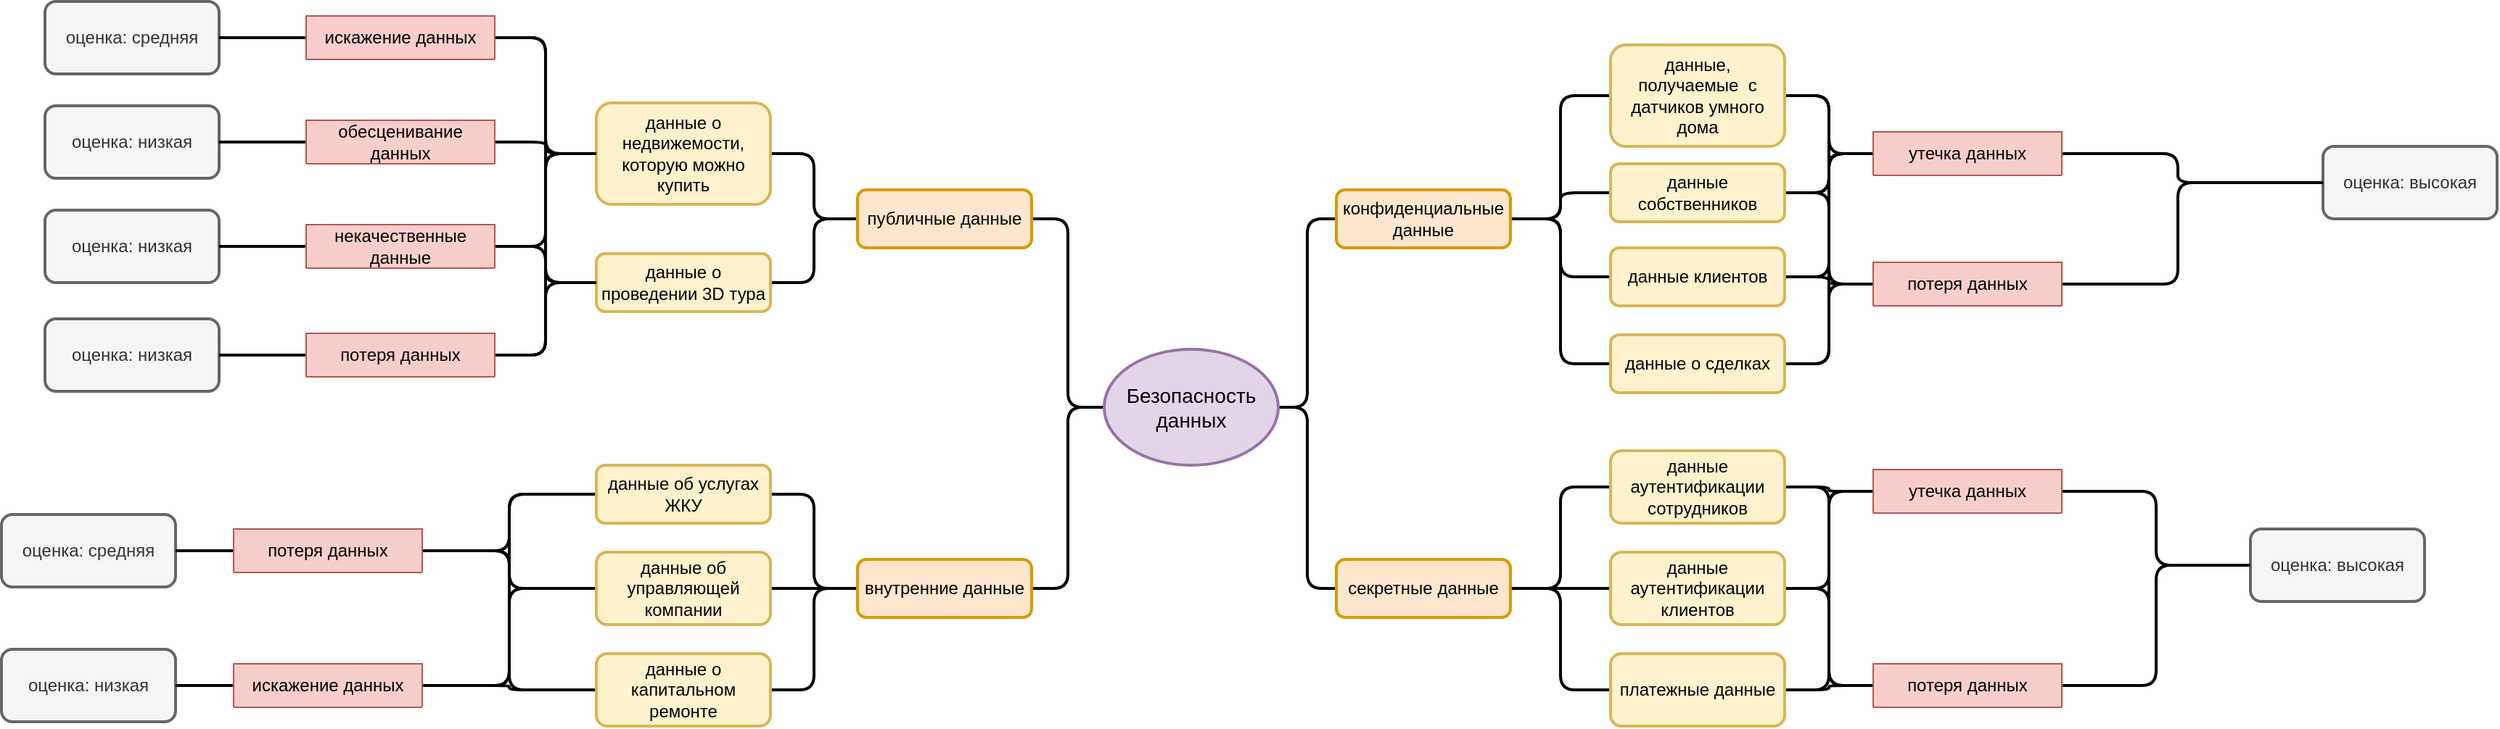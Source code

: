 <mxfile version="25.0.2">
  <diagram id="6a731a19-8d31-9384-78a2-239565b7b9f0" name="Page-1">
    <mxGraphModel dx="2535" dy="804" grid="1" gridSize="10" guides="1" tooltips="1" connect="1" arrows="1" fold="1" page="1" pageScale="1" pageWidth="1169" pageHeight="827" background="none" math="0" shadow="0">
      <root>
        <mxCell id="0" />
        <mxCell id="1" parent="0" />
        <mxCell id="7fs8dB9j7uyjOAiDUZ6a-1547" style="edgeStyle=orthogonalEdgeStyle;rounded=1;orthogonalLoop=1;jettySize=auto;html=1;exitX=0;exitY=0.5;exitDx=0;exitDy=0;entryX=1;entryY=0.5;entryDx=0;entryDy=0;strokeWidth=2;endArrow=none;endFill=0;curved=0;" parent="1" source="7fs8dB9j7uyjOAiDUZ6a-1542" target="7fs8dB9j7uyjOAiDUZ6a-1543" edge="1">
          <mxGeometry relative="1" as="geometry" />
        </mxCell>
        <mxCell id="7fs8dB9j7uyjOAiDUZ6a-1548" style="edgeStyle=orthogonalEdgeStyle;shape=connector;curved=0;rounded=1;orthogonalLoop=1;jettySize=auto;html=1;exitX=0;exitY=0.5;exitDx=0;exitDy=0;entryX=1;entryY=0.5;entryDx=0;entryDy=0;strokeColor=default;strokeWidth=2;align=center;verticalAlign=middle;fontFamily=Helvetica;fontSize=11;fontColor=default;labelBackgroundColor=default;endArrow=none;endFill=0;" parent="1" source="7fs8dB9j7uyjOAiDUZ6a-1542" target="7fs8dB9j7uyjOAiDUZ6a-1544" edge="1">
          <mxGeometry relative="1" as="geometry" />
        </mxCell>
        <mxCell id="7fs8dB9j7uyjOAiDUZ6a-1549" style="edgeStyle=orthogonalEdgeStyle;shape=connector;curved=0;rounded=1;orthogonalLoop=1;jettySize=auto;html=1;exitX=1;exitY=0.5;exitDx=0;exitDy=0;entryX=0;entryY=0.5;entryDx=0;entryDy=0;strokeColor=default;strokeWidth=2;align=center;verticalAlign=middle;fontFamily=Helvetica;fontSize=11;fontColor=default;labelBackgroundColor=default;endArrow=none;endFill=0;" parent="1" source="7fs8dB9j7uyjOAiDUZ6a-1542" target="7fs8dB9j7uyjOAiDUZ6a-1545" edge="1">
          <mxGeometry relative="1" as="geometry" />
        </mxCell>
        <mxCell id="7fs8dB9j7uyjOAiDUZ6a-1550" style="edgeStyle=orthogonalEdgeStyle;shape=connector;curved=0;rounded=1;orthogonalLoop=1;jettySize=auto;html=1;exitX=1;exitY=0.5;exitDx=0;exitDy=0;entryX=0;entryY=0.5;entryDx=0;entryDy=0;strokeColor=default;strokeWidth=2;align=center;verticalAlign=middle;fontFamily=Helvetica;fontSize=11;fontColor=default;labelBackgroundColor=default;endArrow=none;endFill=0;" parent="1" source="7fs8dB9j7uyjOAiDUZ6a-1542" target="7fs8dB9j7uyjOAiDUZ6a-1546" edge="1">
          <mxGeometry relative="1" as="geometry" />
        </mxCell>
        <mxCell id="7fs8dB9j7uyjOAiDUZ6a-1542" value="Безопасность данных" style="ellipse;whiteSpace=wrap;html=1;strokeWidth=2;fontSize=14;fillColor=#e1d5e7;strokeColor=#9673a6;" parent="1" vertex="1">
          <mxGeometry x="610" y="280" width="120" height="80" as="geometry" />
        </mxCell>
        <mxCell id="1I4-jZ9Rc2zgaWCWxDUf-3" style="edgeStyle=orthogonalEdgeStyle;shape=connector;curved=0;rounded=1;orthogonalLoop=1;jettySize=auto;html=1;exitX=0;exitY=0.5;exitDx=0;exitDy=0;entryX=1;entryY=0.5;entryDx=0;entryDy=0;strokeColor=default;strokeWidth=2;align=center;verticalAlign=middle;fontFamily=Helvetica;fontSize=11;fontColor=default;labelBackgroundColor=default;endArrow=none;endFill=0;" parent="1" source="7fs8dB9j7uyjOAiDUZ6a-1543" target="1I4-jZ9Rc2zgaWCWxDUf-1" edge="1">
          <mxGeometry relative="1" as="geometry" />
        </mxCell>
        <mxCell id="1I4-jZ9Rc2zgaWCWxDUf-30" style="edgeStyle=orthogonalEdgeStyle;shape=connector;curved=0;rounded=1;orthogonalLoop=1;jettySize=auto;html=1;exitX=0;exitY=0.5;exitDx=0;exitDy=0;entryX=1;entryY=0.5;entryDx=0;entryDy=0;strokeColor=default;strokeWidth=2;align=center;verticalAlign=middle;fontFamily=Helvetica;fontSize=11;fontColor=default;labelBackgroundColor=default;endArrow=none;endFill=0;" parent="1" source="7fs8dB9j7uyjOAiDUZ6a-1543" target="1I4-jZ9Rc2zgaWCWxDUf-29" edge="1">
          <mxGeometry relative="1" as="geometry" />
        </mxCell>
        <mxCell id="7fs8dB9j7uyjOAiDUZ6a-1543" value="публичные данные" style="rounded=1;whiteSpace=wrap;html=1;strokeWidth=2;fillColor=#ffe6cc;strokeColor=#d79b00;" parent="1" vertex="1">
          <mxGeometry x="440" y="170" width="120" height="40" as="geometry" />
        </mxCell>
        <mxCell id="1I4-jZ9Rc2zgaWCWxDUf-7" style="edgeStyle=orthogonalEdgeStyle;shape=connector;curved=0;rounded=1;orthogonalLoop=1;jettySize=auto;html=1;exitX=0;exitY=0.5;exitDx=0;exitDy=0;entryX=1;entryY=0.5;entryDx=0;entryDy=0;strokeColor=default;strokeWidth=2;align=center;verticalAlign=middle;fontFamily=Helvetica;fontSize=11;fontColor=default;labelBackgroundColor=default;endArrow=none;endFill=0;" parent="1" source="7fs8dB9j7uyjOAiDUZ6a-1544" target="1I4-jZ9Rc2zgaWCWxDUf-5" edge="1">
          <mxGeometry relative="1" as="geometry" />
        </mxCell>
        <mxCell id="1I4-jZ9Rc2zgaWCWxDUf-18" style="edgeStyle=orthogonalEdgeStyle;shape=connector;curved=0;rounded=1;orthogonalLoop=1;jettySize=auto;html=1;exitX=0;exitY=0.5;exitDx=0;exitDy=0;entryX=1;entryY=0.5;entryDx=0;entryDy=0;strokeColor=default;strokeWidth=2;align=center;verticalAlign=middle;fontFamily=Helvetica;fontSize=11;fontColor=default;labelBackgroundColor=default;endArrow=none;endFill=0;" parent="1" source="7fs8dB9j7uyjOAiDUZ6a-1544" target="1I4-jZ9Rc2zgaWCWxDUf-16" edge="1">
          <mxGeometry relative="1" as="geometry" />
        </mxCell>
        <mxCell id="1I4-jZ9Rc2zgaWCWxDUf-24" style="edgeStyle=orthogonalEdgeStyle;shape=connector;curved=0;rounded=1;orthogonalLoop=1;jettySize=auto;html=1;exitX=0;exitY=0.5;exitDx=0;exitDy=0;entryX=1;entryY=0.5;entryDx=0;entryDy=0;strokeColor=default;strokeWidth=2;align=center;verticalAlign=middle;fontFamily=Helvetica;fontSize=11;fontColor=default;labelBackgroundColor=default;endArrow=none;endFill=0;" parent="1" source="7fs8dB9j7uyjOAiDUZ6a-1544" target="1I4-jZ9Rc2zgaWCWxDUf-21" edge="1">
          <mxGeometry relative="1" as="geometry" />
        </mxCell>
        <mxCell id="7fs8dB9j7uyjOAiDUZ6a-1544" value="внутренние данные" style="rounded=1;whiteSpace=wrap;html=1;strokeWidth=2;fillColor=#ffe6cc;strokeColor=#d79b00;" parent="1" vertex="1">
          <mxGeometry x="440" y="425" width="120" height="40" as="geometry" />
        </mxCell>
        <mxCell id="1I4-jZ9Rc2zgaWCWxDUf-4" style="edgeStyle=orthogonalEdgeStyle;shape=connector;curved=0;rounded=1;orthogonalLoop=1;jettySize=auto;html=1;exitX=1;exitY=0.5;exitDx=0;exitDy=0;entryX=0;entryY=0.5;entryDx=0;entryDy=0;strokeColor=default;strokeWidth=2;align=center;verticalAlign=middle;fontFamily=Helvetica;fontSize=11;fontColor=default;labelBackgroundColor=default;endArrow=none;endFill=0;" parent="1" source="7fs8dB9j7uyjOAiDUZ6a-1545" target="7fs8dB9j7uyjOAiDUZ6a-1551" edge="1">
          <mxGeometry relative="1" as="geometry" />
        </mxCell>
        <mxCell id="1I4-jZ9Rc2zgaWCWxDUf-13" style="edgeStyle=orthogonalEdgeStyle;shape=connector;curved=0;rounded=1;orthogonalLoop=1;jettySize=auto;html=1;exitX=1;exitY=0.5;exitDx=0;exitDy=0;entryX=0;entryY=0.5;entryDx=0;entryDy=0;strokeColor=default;strokeWidth=2;align=center;verticalAlign=middle;fontFamily=Helvetica;fontSize=11;fontColor=default;labelBackgroundColor=default;endArrow=none;endFill=0;" parent="1" source="7fs8dB9j7uyjOAiDUZ6a-1545" target="1I4-jZ9Rc2zgaWCWxDUf-12" edge="1">
          <mxGeometry relative="1" as="geometry" />
        </mxCell>
        <mxCell id="1I4-jZ9Rc2zgaWCWxDUf-26" style="edgeStyle=orthogonalEdgeStyle;shape=connector;curved=0;rounded=1;orthogonalLoop=1;jettySize=auto;html=1;exitX=1;exitY=0.5;exitDx=0;exitDy=0;entryX=0;entryY=0.5;entryDx=0;entryDy=0;strokeColor=default;strokeWidth=2;align=center;verticalAlign=middle;fontFamily=Helvetica;fontSize=11;fontColor=default;labelBackgroundColor=default;endArrow=none;endFill=0;" parent="1" source="7fs8dB9j7uyjOAiDUZ6a-1545" target="1I4-jZ9Rc2zgaWCWxDUf-25" edge="1">
          <mxGeometry relative="1" as="geometry" />
        </mxCell>
        <mxCell id="1I4-jZ9Rc2zgaWCWxDUf-28" style="edgeStyle=orthogonalEdgeStyle;shape=connector;curved=0;rounded=1;orthogonalLoop=1;jettySize=auto;html=1;exitX=1;exitY=0.5;exitDx=0;exitDy=0;entryX=0;entryY=0.5;entryDx=0;entryDy=0;strokeColor=default;strokeWidth=2;align=center;verticalAlign=middle;fontFamily=Helvetica;fontSize=11;fontColor=default;labelBackgroundColor=default;endArrow=none;endFill=0;" parent="1" source="7fs8dB9j7uyjOAiDUZ6a-1545" target="1I4-jZ9Rc2zgaWCWxDUf-27" edge="1">
          <mxGeometry relative="1" as="geometry" />
        </mxCell>
        <mxCell id="7fs8dB9j7uyjOAiDUZ6a-1545" value="конфиденциальные данные" style="rounded=1;whiteSpace=wrap;html=1;strokeWidth=2;fillColor=#ffe6cc;strokeColor=#d79b00;" parent="1" vertex="1">
          <mxGeometry x="770" y="170" width="120" height="40" as="geometry" />
        </mxCell>
        <mxCell id="1I4-jZ9Rc2zgaWCWxDUf-10" style="edgeStyle=orthogonalEdgeStyle;shape=connector;curved=0;rounded=1;orthogonalLoop=1;jettySize=auto;html=1;exitX=1;exitY=0.5;exitDx=0;exitDy=0;entryX=0;entryY=0.5;entryDx=0;entryDy=0;strokeColor=default;strokeWidth=2;align=center;verticalAlign=middle;fontFamily=Helvetica;fontSize=11;fontColor=default;labelBackgroundColor=default;endArrow=none;endFill=0;" parent="1" source="7fs8dB9j7uyjOAiDUZ6a-1546" target="1I4-jZ9Rc2zgaWCWxDUf-8" edge="1">
          <mxGeometry relative="1" as="geometry" />
        </mxCell>
        <mxCell id="1I4-jZ9Rc2zgaWCWxDUf-11" style="edgeStyle=orthogonalEdgeStyle;shape=connector;curved=0;rounded=1;orthogonalLoop=1;jettySize=auto;html=1;exitX=1;exitY=0.5;exitDx=0;exitDy=0;entryX=0;entryY=0.5;entryDx=0;entryDy=0;strokeColor=default;strokeWidth=2;align=center;verticalAlign=middle;fontFamily=Helvetica;fontSize=11;fontColor=default;labelBackgroundColor=default;endArrow=none;endFill=0;" parent="1" source="7fs8dB9j7uyjOAiDUZ6a-1546" target="1I4-jZ9Rc2zgaWCWxDUf-9" edge="1">
          <mxGeometry relative="1" as="geometry" />
        </mxCell>
        <mxCell id="1I4-jZ9Rc2zgaWCWxDUf-15" style="edgeStyle=orthogonalEdgeStyle;shape=connector;curved=0;rounded=1;orthogonalLoop=1;jettySize=auto;html=1;exitX=1;exitY=0.5;exitDx=0;exitDy=0;entryX=0;entryY=0.5;entryDx=0;entryDy=0;strokeColor=default;strokeWidth=2;align=center;verticalAlign=middle;fontFamily=Helvetica;fontSize=11;fontColor=default;labelBackgroundColor=default;endArrow=none;endFill=0;" parent="1" source="7fs8dB9j7uyjOAiDUZ6a-1546" target="1I4-jZ9Rc2zgaWCWxDUf-14" edge="1">
          <mxGeometry relative="1" as="geometry" />
        </mxCell>
        <mxCell id="7fs8dB9j7uyjOAiDUZ6a-1546" value="секретные данные" style="rounded=1;whiteSpace=wrap;html=1;strokeWidth=2;fillColor=#ffe6cc;strokeColor=#d79b00;" parent="1" vertex="1">
          <mxGeometry x="770" y="425" width="120" height="40" as="geometry" />
        </mxCell>
        <mxCell id="x_6DV-u8LU6741YaV7bA-88" style="edgeStyle=orthogonalEdgeStyle;shape=connector;curved=0;rounded=1;orthogonalLoop=1;jettySize=auto;html=1;exitX=1;exitY=0.5;exitDx=0;exitDy=0;strokeColor=default;strokeWidth=2;align=center;verticalAlign=middle;fontFamily=Helvetica;fontSize=11;fontColor=default;labelBackgroundColor=none;endArrow=none;endFill=0;entryX=0;entryY=0.5;entryDx=0;entryDy=0;" edge="1" parent="1" source="7fs8dB9j7uyjOAiDUZ6a-1551" target="x_6DV-u8LU6741YaV7bA-81">
          <mxGeometry relative="1" as="geometry">
            <mxPoint x="1140" y="-10" as="targetPoint" />
          </mxGeometry>
        </mxCell>
        <mxCell id="x_6DV-u8LU6741YaV7bA-98" style="edgeStyle=orthogonalEdgeStyle;shape=connector;curved=0;rounded=1;orthogonalLoop=1;jettySize=auto;html=1;exitX=1;exitY=0.5;exitDx=0;exitDy=0;entryX=0;entryY=0.5;entryDx=0;entryDy=0;strokeColor=default;strokeWidth=2;align=center;verticalAlign=middle;fontFamily=Helvetica;fontSize=11;fontColor=default;labelBackgroundColor=none;endArrow=none;endFill=0;" edge="1" parent="1" source="7fs8dB9j7uyjOAiDUZ6a-1551" target="x_6DV-u8LU6741YaV7bA-91">
          <mxGeometry relative="1" as="geometry" />
        </mxCell>
        <mxCell id="7fs8dB9j7uyjOAiDUZ6a-1551" value="данные клиентов" style="rounded=1;whiteSpace=wrap;html=1;strokeWidth=2;fillColor=#fff2cc;strokeColor=#d6b656;" parent="1" vertex="1">
          <mxGeometry x="959" y="210" width="120" height="40" as="geometry" />
        </mxCell>
        <mxCell id="x_6DV-u8LU6741YaV7bA-139" style="edgeStyle=orthogonalEdgeStyle;shape=connector;curved=0;rounded=1;orthogonalLoop=1;jettySize=auto;html=1;exitX=0;exitY=0.5;exitDx=0;exitDy=0;entryX=1;entryY=0.5;entryDx=0;entryDy=0;strokeColor=default;strokeWidth=2;align=center;verticalAlign=middle;fontFamily=Helvetica;fontSize=11;fontColor=default;labelBackgroundColor=none;endArrow=none;endFill=0;" edge="1" parent="1" source="1I4-jZ9Rc2zgaWCWxDUf-1" target="x_6DV-u8LU6741YaV7bA-136">
          <mxGeometry relative="1" as="geometry" />
        </mxCell>
        <mxCell id="x_6DV-u8LU6741YaV7bA-145" style="edgeStyle=orthogonalEdgeStyle;shape=connector;curved=0;rounded=1;orthogonalLoop=1;jettySize=auto;html=1;exitX=0;exitY=0.5;exitDx=0;exitDy=0;entryX=1;entryY=0.5;entryDx=0;entryDy=0;strokeColor=default;strokeWidth=2;align=center;verticalAlign=middle;fontFamily=Helvetica;fontSize=11;fontColor=default;labelBackgroundColor=none;endArrow=none;endFill=0;" edge="1" parent="1" source="1I4-jZ9Rc2zgaWCWxDUf-1" target="x_6DV-u8LU6741YaV7bA-142">
          <mxGeometry relative="1" as="geometry" />
        </mxCell>
        <mxCell id="x_6DV-u8LU6741YaV7bA-158" style="edgeStyle=orthogonalEdgeStyle;shape=connector;curved=0;rounded=1;orthogonalLoop=1;jettySize=auto;html=1;exitX=0;exitY=0.5;exitDx=0;exitDy=0;entryX=1;entryY=0.5;entryDx=0;entryDy=0;strokeColor=default;strokeWidth=2;align=center;verticalAlign=middle;fontFamily=Helvetica;fontSize=11;fontColor=default;labelBackgroundColor=none;endArrow=none;endFill=0;" edge="1" parent="1" source="1I4-jZ9Rc2zgaWCWxDUf-1" target="x_6DV-u8LU6741YaV7bA-155">
          <mxGeometry relative="1" as="geometry" />
        </mxCell>
        <mxCell id="1I4-jZ9Rc2zgaWCWxDUf-1" value="данные о недвижемости, которую можно купить" style="rounded=1;whiteSpace=wrap;html=1;strokeWidth=2;fillColor=#fff2cc;strokeColor=#d6b656;" parent="1" vertex="1">
          <mxGeometry x="260" y="110" width="120" height="70" as="geometry" />
        </mxCell>
        <mxCell id="x_6DV-u8LU6741YaV7bA-126" style="edgeStyle=orthogonalEdgeStyle;shape=connector;curved=0;rounded=1;orthogonalLoop=1;jettySize=auto;html=1;exitX=0;exitY=0.5;exitDx=0;exitDy=0;entryX=1;entryY=0.5;entryDx=0;entryDy=0;strokeColor=default;strokeWidth=2;align=center;verticalAlign=middle;fontFamily=Helvetica;fontSize=11;fontColor=default;labelBackgroundColor=none;endArrow=none;endFill=0;" edge="1" parent="1" source="1I4-jZ9Rc2zgaWCWxDUf-5" target="x_6DV-u8LU6741YaV7bA-121">
          <mxGeometry relative="1" as="geometry" />
        </mxCell>
        <mxCell id="x_6DV-u8LU6741YaV7bA-131" style="edgeStyle=orthogonalEdgeStyle;shape=connector;curved=0;rounded=1;orthogonalLoop=1;jettySize=auto;html=1;exitX=0;exitY=0.5;exitDx=0;exitDy=0;entryX=1;entryY=0.5;entryDx=0;entryDy=0;strokeColor=default;strokeWidth=2;align=center;verticalAlign=middle;fontFamily=Helvetica;fontSize=11;fontColor=default;labelBackgroundColor=none;endArrow=none;endFill=0;" edge="1" parent="1" source="1I4-jZ9Rc2zgaWCWxDUf-5" target="x_6DV-u8LU6741YaV7bA-128">
          <mxGeometry relative="1" as="geometry" />
        </mxCell>
        <mxCell id="1I4-jZ9Rc2zgaWCWxDUf-5" value="данные об услугах ЖКУ" style="rounded=1;whiteSpace=wrap;html=1;strokeWidth=2;fillColor=#fff2cc;strokeColor=#d6b656;" parent="1" vertex="1">
          <mxGeometry x="260" y="360" width="120" height="40" as="geometry" />
        </mxCell>
        <mxCell id="x_6DV-u8LU6741YaV7bA-107" style="edgeStyle=orthogonalEdgeStyle;shape=connector;curved=0;rounded=1;orthogonalLoop=1;jettySize=auto;html=1;exitX=1;exitY=0.5;exitDx=0;exitDy=0;entryX=0;entryY=0.5;entryDx=0;entryDy=0;strokeColor=default;strokeWidth=2;align=center;verticalAlign=middle;fontFamily=Helvetica;fontSize=11;fontColor=default;labelBackgroundColor=none;endArrow=none;endFill=0;" edge="1" parent="1" source="1I4-jZ9Rc2zgaWCWxDUf-8" target="x_6DV-u8LU6741YaV7bA-101">
          <mxGeometry relative="1" as="geometry" />
        </mxCell>
        <mxCell id="x_6DV-u8LU6741YaV7bA-112" style="edgeStyle=orthogonalEdgeStyle;shape=connector;curved=0;rounded=1;orthogonalLoop=1;jettySize=auto;html=1;exitX=1;exitY=0.5;exitDx=0;exitDy=0;entryX=0;entryY=0.5;entryDx=0;entryDy=0;strokeColor=default;strokeWidth=2;align=center;verticalAlign=middle;fontFamily=Helvetica;fontSize=11;fontColor=default;labelBackgroundColor=none;endArrow=none;endFill=0;" edge="1" parent="1" source="1I4-jZ9Rc2zgaWCWxDUf-8" target="x_6DV-u8LU6741YaV7bA-105">
          <mxGeometry relative="1" as="geometry" />
        </mxCell>
        <mxCell id="1I4-jZ9Rc2zgaWCWxDUf-8" value="данные аутентификации&lt;div&gt;сотрудников&lt;/div&gt;" style="rounded=1;whiteSpace=wrap;html=1;strokeWidth=2;fillColor=#fff2cc;strokeColor=#d6b656;" parent="1" vertex="1">
          <mxGeometry x="959" y="350" width="120" height="50" as="geometry" />
        </mxCell>
        <mxCell id="x_6DV-u8LU6741YaV7bA-109" style="edgeStyle=orthogonalEdgeStyle;shape=connector;curved=0;rounded=1;orthogonalLoop=1;jettySize=auto;html=1;exitX=1;exitY=0.5;exitDx=0;exitDy=0;entryX=0;entryY=0.5;entryDx=0;entryDy=0;strokeColor=default;strokeWidth=2;align=center;verticalAlign=middle;fontFamily=Helvetica;fontSize=11;fontColor=default;labelBackgroundColor=none;endArrow=none;endFill=0;" edge="1" parent="1" source="1I4-jZ9Rc2zgaWCWxDUf-9" target="x_6DV-u8LU6741YaV7bA-101">
          <mxGeometry relative="1" as="geometry" />
        </mxCell>
        <mxCell id="x_6DV-u8LU6741YaV7bA-113" style="edgeStyle=orthogonalEdgeStyle;shape=connector;curved=0;rounded=1;orthogonalLoop=1;jettySize=auto;html=1;exitX=1;exitY=0.5;exitDx=0;exitDy=0;entryX=0;entryY=0.5;entryDx=0;entryDy=0;strokeColor=default;strokeWidth=2;align=center;verticalAlign=middle;fontFamily=Helvetica;fontSize=11;fontColor=default;labelBackgroundColor=none;endArrow=none;endFill=0;" edge="1" parent="1" source="1I4-jZ9Rc2zgaWCWxDUf-9" target="x_6DV-u8LU6741YaV7bA-105">
          <mxGeometry relative="1" as="geometry" />
        </mxCell>
        <mxCell id="1I4-jZ9Rc2zgaWCWxDUf-9" value="данные аутентификации&lt;div&gt;клиентов&lt;/div&gt;" style="rounded=1;whiteSpace=wrap;html=1;strokeWidth=2;fillColor=#fff2cc;strokeColor=#d6b656;" parent="1" vertex="1">
          <mxGeometry x="959" y="420" width="120" height="50" as="geometry" />
        </mxCell>
        <mxCell id="x_6DV-u8LU6741YaV7bA-89" style="edgeStyle=orthogonalEdgeStyle;shape=connector;curved=0;rounded=1;orthogonalLoop=1;jettySize=auto;html=1;exitX=1;exitY=0.5;exitDx=0;exitDy=0;entryX=0;entryY=0.5;entryDx=0;entryDy=0;strokeColor=default;strokeWidth=2;align=center;verticalAlign=middle;fontFamily=Helvetica;fontSize=11;fontColor=default;labelBackgroundColor=none;endArrow=none;endFill=0;" edge="1" parent="1" source="1I4-jZ9Rc2zgaWCWxDUf-12" target="x_6DV-u8LU6741YaV7bA-81">
          <mxGeometry relative="1" as="geometry" />
        </mxCell>
        <mxCell id="x_6DV-u8LU6741YaV7bA-99" style="edgeStyle=orthogonalEdgeStyle;shape=connector;curved=0;rounded=1;orthogonalLoop=1;jettySize=auto;html=1;exitX=1;exitY=0.5;exitDx=0;exitDy=0;entryX=0;entryY=0.5;entryDx=0;entryDy=0;strokeColor=default;strokeWidth=2;align=center;verticalAlign=middle;fontFamily=Helvetica;fontSize=11;fontColor=default;labelBackgroundColor=none;endArrow=none;endFill=0;" edge="1" parent="1" source="1I4-jZ9Rc2zgaWCWxDUf-12" target="x_6DV-u8LU6741YaV7bA-91">
          <mxGeometry relative="1" as="geometry" />
        </mxCell>
        <mxCell id="1I4-jZ9Rc2zgaWCWxDUf-12" value="данные о сделках" style="rounded=1;whiteSpace=wrap;html=1;strokeWidth=2;fillColor=#fff2cc;strokeColor=#d6b656;" parent="1" vertex="1">
          <mxGeometry x="959" y="270" width="120" height="40" as="geometry" />
        </mxCell>
        <mxCell id="x_6DV-u8LU6741YaV7bA-111" style="edgeStyle=orthogonalEdgeStyle;shape=connector;curved=0;rounded=1;orthogonalLoop=1;jettySize=auto;html=1;exitX=1;exitY=0.5;exitDx=0;exitDy=0;entryX=0;entryY=0.5;entryDx=0;entryDy=0;strokeColor=default;strokeWidth=2;align=center;verticalAlign=middle;fontFamily=Helvetica;fontSize=11;fontColor=default;labelBackgroundColor=none;endArrow=none;endFill=0;" edge="1" parent="1" source="1I4-jZ9Rc2zgaWCWxDUf-14" target="x_6DV-u8LU6741YaV7bA-101">
          <mxGeometry relative="1" as="geometry" />
        </mxCell>
        <mxCell id="x_6DV-u8LU6741YaV7bA-114" style="edgeStyle=orthogonalEdgeStyle;shape=connector;curved=0;rounded=1;orthogonalLoop=1;jettySize=auto;html=1;exitX=1;exitY=0.5;exitDx=0;exitDy=0;entryX=0;entryY=0.5;entryDx=0;entryDy=0;strokeColor=default;strokeWidth=2;align=center;verticalAlign=middle;fontFamily=Helvetica;fontSize=11;fontColor=default;labelBackgroundColor=none;endArrow=none;endFill=0;" edge="1" parent="1" source="1I4-jZ9Rc2zgaWCWxDUf-14" target="x_6DV-u8LU6741YaV7bA-105">
          <mxGeometry relative="1" as="geometry" />
        </mxCell>
        <mxCell id="1I4-jZ9Rc2zgaWCWxDUf-14" value="платежные данные" style="rounded=1;whiteSpace=wrap;html=1;strokeWidth=2;fillColor=#fff2cc;strokeColor=#d6b656;" parent="1" vertex="1">
          <mxGeometry x="959" y="490" width="120" height="50" as="geometry" />
        </mxCell>
        <mxCell id="x_6DV-u8LU6741YaV7bA-125" style="edgeStyle=orthogonalEdgeStyle;shape=connector;curved=0;rounded=1;orthogonalLoop=1;jettySize=auto;html=1;exitX=0;exitY=0.5;exitDx=0;exitDy=0;entryX=1;entryY=0.5;entryDx=0;entryDy=0;strokeColor=default;strokeWidth=2;align=center;verticalAlign=middle;fontFamily=Helvetica;fontSize=11;fontColor=default;labelBackgroundColor=none;endArrow=none;endFill=0;" edge="1" parent="1" source="1I4-jZ9Rc2zgaWCWxDUf-16" target="x_6DV-u8LU6741YaV7bA-121">
          <mxGeometry relative="1" as="geometry" />
        </mxCell>
        <mxCell id="x_6DV-u8LU6741YaV7bA-133" style="edgeStyle=orthogonalEdgeStyle;shape=connector;curved=0;rounded=1;orthogonalLoop=1;jettySize=auto;html=1;exitX=0;exitY=0.5;exitDx=0;exitDy=0;entryX=1;entryY=0.5;entryDx=0;entryDy=0;strokeColor=default;strokeWidth=2;align=center;verticalAlign=middle;fontFamily=Helvetica;fontSize=11;fontColor=default;labelBackgroundColor=none;endArrow=none;endFill=0;" edge="1" parent="1" source="1I4-jZ9Rc2zgaWCWxDUf-16" target="x_6DV-u8LU6741YaV7bA-128">
          <mxGeometry relative="1" as="geometry" />
        </mxCell>
        <mxCell id="1I4-jZ9Rc2zgaWCWxDUf-16" value="данные об управляющей компании" style="rounded=1;whiteSpace=wrap;html=1;strokeWidth=2;fillColor=#fff2cc;strokeColor=#d6b656;" parent="1" vertex="1">
          <mxGeometry x="260" y="420" width="120" height="50" as="geometry" />
        </mxCell>
        <mxCell id="x_6DV-u8LU6741YaV7bA-124" style="edgeStyle=orthogonalEdgeStyle;shape=connector;curved=0;rounded=1;orthogonalLoop=1;jettySize=auto;html=1;exitX=0;exitY=0.5;exitDx=0;exitDy=0;entryX=1;entryY=0.5;entryDx=0;entryDy=0;strokeColor=default;strokeWidth=2;align=center;verticalAlign=middle;fontFamily=Helvetica;fontSize=11;fontColor=default;labelBackgroundColor=none;endArrow=none;endFill=0;" edge="1" parent="1" source="1I4-jZ9Rc2zgaWCWxDUf-21" target="x_6DV-u8LU6741YaV7bA-121">
          <mxGeometry relative="1" as="geometry" />
        </mxCell>
        <mxCell id="x_6DV-u8LU6741YaV7bA-134" style="edgeStyle=orthogonalEdgeStyle;shape=connector;curved=0;rounded=1;orthogonalLoop=1;jettySize=auto;html=1;exitX=0;exitY=0.5;exitDx=0;exitDy=0;entryX=1;entryY=0.5;entryDx=0;entryDy=0;strokeColor=default;strokeWidth=2;align=center;verticalAlign=middle;fontFamily=Helvetica;fontSize=11;fontColor=default;labelBackgroundColor=none;endArrow=none;endFill=0;" edge="1" parent="1" source="1I4-jZ9Rc2zgaWCWxDUf-21" target="x_6DV-u8LU6741YaV7bA-128">
          <mxGeometry relative="1" as="geometry" />
        </mxCell>
        <mxCell id="1I4-jZ9Rc2zgaWCWxDUf-21" value="данные о капитальном ремонте" style="rounded=1;whiteSpace=wrap;html=1;strokeWidth=2;fillColor=#fff2cc;strokeColor=#d6b656;" parent="1" vertex="1">
          <mxGeometry x="260" y="490" width="120" height="50" as="geometry" />
        </mxCell>
        <mxCell id="x_6DV-u8LU6741YaV7bA-86" style="edgeStyle=orthogonalEdgeStyle;shape=connector;curved=0;rounded=1;orthogonalLoop=1;jettySize=auto;html=1;exitX=1;exitY=0.5;exitDx=0;exitDy=0;entryX=0;entryY=0.5;entryDx=0;entryDy=0;strokeColor=default;strokeWidth=2;align=center;verticalAlign=middle;fontFamily=Helvetica;fontSize=11;fontColor=default;labelBackgroundColor=none;endArrow=none;endFill=0;" edge="1" parent="1" source="1I4-jZ9Rc2zgaWCWxDUf-25" target="x_6DV-u8LU6741YaV7bA-81">
          <mxGeometry relative="1" as="geometry" />
        </mxCell>
        <mxCell id="x_6DV-u8LU6741YaV7bA-87" style="edgeStyle=orthogonalEdgeStyle;shape=connector;curved=0;rounded=1;orthogonalLoop=1;jettySize=auto;html=1;exitX=1;exitY=0.5;exitDx=0;exitDy=0;entryX=0;entryY=0.5;entryDx=0;entryDy=0;strokeColor=default;strokeWidth=2;align=center;verticalAlign=middle;fontFamily=Helvetica;fontSize=11;fontColor=default;labelBackgroundColor=none;endArrow=none;endFill=0;" edge="1" parent="1" source="1I4-jZ9Rc2zgaWCWxDUf-25" target="x_6DV-u8LU6741YaV7bA-81">
          <mxGeometry relative="1" as="geometry" />
        </mxCell>
        <mxCell id="x_6DV-u8LU6741YaV7bA-97" style="edgeStyle=orthogonalEdgeStyle;shape=connector;curved=0;rounded=1;orthogonalLoop=1;jettySize=auto;html=1;exitX=1;exitY=0.5;exitDx=0;exitDy=0;entryX=0;entryY=0.5;entryDx=0;entryDy=0;strokeColor=default;strokeWidth=2;align=center;verticalAlign=middle;fontFamily=Helvetica;fontSize=11;fontColor=default;labelBackgroundColor=none;endArrow=none;endFill=0;" edge="1" parent="1" source="1I4-jZ9Rc2zgaWCWxDUf-25" target="x_6DV-u8LU6741YaV7bA-91">
          <mxGeometry relative="1" as="geometry" />
        </mxCell>
        <mxCell id="1I4-jZ9Rc2zgaWCWxDUf-25" value="данные собственников" style="rounded=1;whiteSpace=wrap;html=1;strokeWidth=2;fillColor=#fff2cc;strokeColor=#d6b656;" parent="1" vertex="1">
          <mxGeometry x="959" y="152" width="120" height="40" as="geometry" />
        </mxCell>
        <mxCell id="x_6DV-u8LU6741YaV7bA-70" style="edgeStyle=orthogonalEdgeStyle;shape=connector;curved=0;rounded=1;orthogonalLoop=1;jettySize=auto;html=1;exitX=1;exitY=0.5;exitDx=0;exitDy=0;entryX=0;entryY=0.5;entryDx=0;entryDy=0;strokeColor=default;strokeWidth=2;align=center;verticalAlign=middle;fontFamily=Helvetica;fontSize=11;fontColor=default;labelBackgroundColor=default;endArrow=none;endFill=0;" edge="1" parent="1" source="1I4-jZ9Rc2zgaWCWxDUf-27" target="x_6DV-u8LU6741YaV7bA-81">
          <mxGeometry relative="1" as="geometry">
            <mxPoint x="1140" y="35" as="targetPoint" />
          </mxGeometry>
        </mxCell>
        <mxCell id="x_6DV-u8LU6741YaV7bA-95" style="edgeStyle=orthogonalEdgeStyle;shape=connector;curved=0;rounded=1;orthogonalLoop=1;jettySize=auto;html=1;exitX=1;exitY=0.5;exitDx=0;exitDy=0;entryX=0;entryY=0.5;entryDx=0;entryDy=0;strokeColor=default;strokeWidth=2;align=center;verticalAlign=middle;fontFamily=Helvetica;fontSize=11;fontColor=default;labelBackgroundColor=none;endArrow=none;endFill=0;" edge="1" parent="1" source="1I4-jZ9Rc2zgaWCWxDUf-27" target="x_6DV-u8LU6741YaV7bA-91">
          <mxGeometry relative="1" as="geometry" />
        </mxCell>
        <mxCell id="1I4-jZ9Rc2zgaWCWxDUf-27" value="данные, получаемые&amp;nbsp; с датчиков умного дома" style="rounded=1;whiteSpace=wrap;html=1;strokeWidth=2;fillColor=#fff2cc;strokeColor=#d6b656;" parent="1" vertex="1">
          <mxGeometry x="959" y="70" width="120" height="70" as="geometry" />
        </mxCell>
        <mxCell id="x_6DV-u8LU6741YaV7bA-140" style="edgeStyle=orthogonalEdgeStyle;shape=connector;curved=0;rounded=1;orthogonalLoop=1;jettySize=auto;html=1;exitX=0;exitY=0.5;exitDx=0;exitDy=0;entryX=1;entryY=0.5;entryDx=0;entryDy=0;strokeColor=default;strokeWidth=2;align=center;verticalAlign=middle;fontFamily=Helvetica;fontSize=11;fontColor=default;labelBackgroundColor=none;endArrow=none;endFill=0;" edge="1" parent="1" source="1I4-jZ9Rc2zgaWCWxDUf-29" target="x_6DV-u8LU6741YaV7bA-136">
          <mxGeometry relative="1" as="geometry" />
        </mxCell>
        <mxCell id="x_6DV-u8LU6741YaV7bA-146" style="edgeStyle=orthogonalEdgeStyle;shape=connector;curved=0;rounded=1;orthogonalLoop=1;jettySize=auto;html=1;exitX=0;exitY=0.5;exitDx=0;exitDy=0;entryX=1;entryY=0.5;entryDx=0;entryDy=0;strokeColor=default;strokeWidth=2;align=center;verticalAlign=middle;fontFamily=Helvetica;fontSize=11;fontColor=default;labelBackgroundColor=none;endArrow=none;endFill=0;" edge="1" parent="1" source="1I4-jZ9Rc2zgaWCWxDUf-29" target="x_6DV-u8LU6741YaV7bA-142">
          <mxGeometry relative="1" as="geometry" />
        </mxCell>
        <mxCell id="1I4-jZ9Rc2zgaWCWxDUf-29" value="данные о проведении 3D тура" style="rounded=1;whiteSpace=wrap;html=1;strokeWidth=2;fillColor=#fff2cc;strokeColor=#d6b656;" parent="1" vertex="1">
          <mxGeometry x="260" y="214" width="120" height="40" as="geometry" />
        </mxCell>
        <mxCell id="x_6DV-u8LU6741YaV7bA-50" value="оценка: высокая" style="rounded=1;whiteSpace=wrap;html=1;strokeWidth=2;fillColor=#f5f5f5;strokeColor=#666666;fontColor=#333333;" vertex="1" parent="1">
          <mxGeometry x="1400" y="404" width="120" height="50" as="geometry" />
        </mxCell>
        <mxCell id="x_6DV-u8LU6741YaV7bA-54" value="оценка: высокая" style="rounded=1;whiteSpace=wrap;html=1;strokeWidth=2;fillColor=#f5f5f5;strokeColor=#666666;fontColor=#333333;" vertex="1" parent="1">
          <mxGeometry x="1450" y="140" width="120" height="50" as="geometry" />
        </mxCell>
        <mxCell id="x_6DV-u8LU6741YaV7bA-57" value="оценка: средняя" style="rounded=1;whiteSpace=wrap;html=1;strokeWidth=2;fillColor=#f5f5f5;strokeColor=#666666;fontColor=#333333;" vertex="1" parent="1">
          <mxGeometry x="-150" y="394" width="120" height="50" as="geometry" />
        </mxCell>
        <mxCell id="x_6DV-u8LU6741YaV7bA-58" value="оценка: низкая" style="rounded=1;whiteSpace=wrap;html=1;strokeWidth=2;fillColor=#f5f5f5;strokeColor=#666666;fontColor=#333333;" vertex="1" parent="1">
          <mxGeometry x="-150" y="487" width="120" height="50" as="geometry" />
        </mxCell>
        <mxCell id="x_6DV-u8LU6741YaV7bA-61" value="оценка: низкая" style="rounded=1;whiteSpace=wrap;html=1;strokeWidth=2;fillColor=#f5f5f5;strokeColor=#666666;fontColor=#333333;" vertex="1" parent="1">
          <mxGeometry x="-120" y="259" width="120" height="50" as="geometry" />
        </mxCell>
        <mxCell id="x_6DV-u8LU6741YaV7bA-63" value="оценка: низкая" style="rounded=1;whiteSpace=wrap;html=1;strokeWidth=2;fillColor=#f5f5f5;strokeColor=#666666;fontColor=#333333;" vertex="1" parent="1">
          <mxGeometry x="-120" y="112" width="120" height="50" as="geometry" />
        </mxCell>
        <mxCell id="x_6DV-u8LU6741YaV7bA-64" value="оценка: средняя" style="rounded=1;whiteSpace=wrap;html=1;strokeWidth=2;fillColor=#f5f5f5;strokeColor=#666666;fontColor=#333333;" vertex="1" parent="1">
          <mxGeometry x="-120" y="40" width="120" height="50" as="geometry" />
        </mxCell>
        <mxCell id="x_6DV-u8LU6741YaV7bA-66" value="оценка: низкая" style="rounded=1;whiteSpace=wrap;html=1;strokeWidth=2;fillColor=#f5f5f5;strokeColor=#666666;fontColor=#333333;" vertex="1" parent="1">
          <mxGeometry x="-120" y="184" width="120" height="50" as="geometry" />
        </mxCell>
        <mxCell id="x_6DV-u8LU6741YaV7bA-90" style="edgeStyle=orthogonalEdgeStyle;shape=connector;curved=0;rounded=1;orthogonalLoop=1;jettySize=auto;html=1;exitX=1;exitY=0.5;exitDx=0;exitDy=0;entryX=0;entryY=0.5;entryDx=0;entryDy=0;strokeColor=default;strokeWidth=2;align=center;verticalAlign=middle;fontFamily=Helvetica;fontSize=11;fontColor=default;labelBackgroundColor=none;endArrow=none;endFill=0;" edge="1" parent="1" source="x_6DV-u8LU6741YaV7bA-81" target="x_6DV-u8LU6741YaV7bA-54">
          <mxGeometry relative="1" as="geometry">
            <Array as="points">
              <mxPoint x="1350" y="145" />
              <mxPoint x="1350" y="165" />
            </Array>
          </mxGeometry>
        </mxCell>
        <mxCell id="x_6DV-u8LU6741YaV7bA-81" value="&lt;span style=&quot;font-size: 12px;&quot;&gt;утечка данных&lt;/span&gt;" style="swimlane;fontStyle=0;childLayout=stackLayout;horizontal=1;startSize=30;horizontalStack=0;resizeParent=1;resizeParentMax=0;resizeLast=0;collapsible=1;marginBottom=0;whiteSpace=wrap;html=1;fontFamily=Helvetica;fontSize=11;labelBackgroundColor=none;fillColor=#f8cecc;strokeColor=#b85450;" vertex="1" collapsed="1" parent="1">
          <mxGeometry x="1140" y="130" width="130" height="30" as="geometry">
            <mxRectangle x="1140" y="60" width="180" height="120" as="alternateBounds" />
          </mxGeometry>
        </mxCell>
        <mxCell id="x_6DV-u8LU6741YaV7bA-82" value="&lt;h1 style=&quot;margin-top: 0px;&quot;&gt;&lt;font style=&quot;font-size: 11px; font-weight: normal;&quot;&gt;Удар по репутации компании;&lt;/font&gt;&lt;/h1&gt;" style="text;strokeColor=none;fillColor=#f8cecc;align=left;verticalAlign=middle;spacingLeft=4;spacingRight=4;overflow=hidden;points=[[0,0.5],[1,0.5]];portConstraint=eastwest;rotatable=0;whiteSpace=wrap;html=1;fontFamily=Helvetica;fontSize=11;labelBackgroundColor=none;" vertex="1" parent="x_6DV-u8LU6741YaV7bA-81">
          <mxGeometry y="30" width="180" height="30" as="geometry" />
        </mxCell>
        <mxCell id="x_6DV-u8LU6741YaV7bA-83" value="Снижение лояльности пользователей;" style="text;strokeColor=none;fillColor=#f8cecc;align=left;verticalAlign=middle;spacingLeft=4;spacingRight=4;overflow=hidden;points=[[0,0.5],[1,0.5]];portConstraint=eastwest;rotatable=0;whiteSpace=wrap;html=1;fontFamily=Helvetica;fontSize=11;labelBackgroundColor=none;" vertex="1" parent="x_6DV-u8LU6741YaV7bA-81">
          <mxGeometry y="60" width="180" height="30" as="geometry" />
        </mxCell>
        <mxCell id="x_6DV-u8LU6741YaV7bA-84" value="Информация может быть важна для преступного мира." style="text;strokeColor=none;fillColor=#f8cecc;align=left;verticalAlign=middle;spacingLeft=4;spacingRight=4;overflow=hidden;points=[[0,0.5],[1,0.5]];portConstraint=eastwest;rotatable=0;whiteSpace=wrap;html=1;fontFamily=Helvetica;fontSize=11;labelBackgroundColor=none;" vertex="1" parent="x_6DV-u8LU6741YaV7bA-81">
          <mxGeometry y="90" width="180" height="30" as="geometry" />
        </mxCell>
        <mxCell id="x_6DV-u8LU6741YaV7bA-100" style="edgeStyle=orthogonalEdgeStyle;shape=connector;curved=0;rounded=1;orthogonalLoop=1;jettySize=auto;html=1;exitX=1;exitY=0.5;exitDx=0;exitDy=0;entryX=0;entryY=0.5;entryDx=0;entryDy=0;strokeColor=default;strokeWidth=2;align=center;verticalAlign=middle;fontFamily=Helvetica;fontSize=11;fontColor=default;labelBackgroundColor=none;endArrow=none;endFill=0;" edge="1" parent="1" source="x_6DV-u8LU6741YaV7bA-91" target="x_6DV-u8LU6741YaV7bA-54">
          <mxGeometry relative="1" as="geometry">
            <Array as="points">
              <mxPoint x="1350" y="235" />
              <mxPoint x="1350" y="165" />
            </Array>
          </mxGeometry>
        </mxCell>
        <mxCell id="x_6DV-u8LU6741YaV7bA-91" value="&lt;span style=&quot;font-size: 12px;&quot;&gt;потеря данных&lt;/span&gt;" style="swimlane;fontStyle=0;childLayout=stackLayout;horizontal=1;startSize=30;horizontalStack=0;resizeParent=1;resizeParentMax=0;resizeLast=0;collapsible=1;marginBottom=0;whiteSpace=wrap;html=1;fontFamily=Helvetica;fontSize=11;labelBackgroundColor=none;fillColor=#f8cecc;strokeColor=#b85450;" vertex="1" collapsed="1" parent="1">
          <mxGeometry x="1140" y="220" width="130" height="30" as="geometry">
            <mxRectangle x="1140" y="194" width="180" height="90" as="alternateBounds" />
          </mxGeometry>
        </mxCell>
        <mxCell id="x_6DV-u8LU6741YaV7bA-94" value="Нарушение работоспособности системы" style="text;strokeColor=none;fillColor=#f8cecc;align=left;verticalAlign=middle;spacingLeft=4;spacingRight=4;overflow=hidden;points=[[0,0.5],[1,0.5]];portConstraint=eastwest;rotatable=0;whiteSpace=wrap;html=1;fontFamily=Helvetica;fontSize=11;labelBackgroundColor=none;" vertex="1" parent="x_6DV-u8LU6741YaV7bA-91">
          <mxGeometry y="30" width="180" height="30" as="geometry" />
        </mxCell>
        <mxCell id="x_6DV-u8LU6741YaV7bA-120" value="Снижение лояльности пользователей" style="text;strokeColor=none;fillColor=#f8cecc;align=left;verticalAlign=middle;spacingLeft=4;spacingRight=4;overflow=hidden;points=[[0,0.5],[1,0.5]];portConstraint=eastwest;rotatable=0;whiteSpace=wrap;html=1;fontFamily=Helvetica;fontSize=11;labelBackgroundColor=none;" vertex="1" parent="x_6DV-u8LU6741YaV7bA-91">
          <mxGeometry y="60" width="180" height="30" as="geometry" />
        </mxCell>
        <mxCell id="x_6DV-u8LU6741YaV7bA-116" style="edgeStyle=orthogonalEdgeStyle;shape=connector;curved=0;rounded=1;orthogonalLoop=1;jettySize=auto;html=1;exitX=1;exitY=0.5;exitDx=0;exitDy=0;entryX=0;entryY=0.5;entryDx=0;entryDy=0;strokeColor=default;strokeWidth=2;align=center;verticalAlign=middle;fontFamily=Helvetica;fontSize=11;fontColor=default;labelBackgroundColor=none;endArrow=none;endFill=0;" edge="1" parent="1" source="x_6DV-u8LU6741YaV7bA-101" target="x_6DV-u8LU6741YaV7bA-50">
          <mxGeometry relative="1" as="geometry" />
        </mxCell>
        <mxCell id="x_6DV-u8LU6741YaV7bA-101" value="&lt;span style=&quot;font-size: 12px;&quot;&gt;утечка данных&lt;/span&gt;" style="swimlane;fontStyle=0;childLayout=stackLayout;horizontal=1;startSize=30;horizontalStack=0;resizeParent=1;resizeParentMax=0;resizeLast=0;collapsible=1;marginBottom=0;whiteSpace=wrap;html=1;fontFamily=Helvetica;fontSize=11;labelBackgroundColor=none;fillColor=#f8cecc;strokeColor=#b85450;" vertex="1" collapsed="1" parent="1">
          <mxGeometry x="1140" y="363" width="130" height="30" as="geometry">
            <mxRectangle x="1140" y="363" width="180" height="120" as="alternateBounds" />
          </mxGeometry>
        </mxCell>
        <mxCell id="x_6DV-u8LU6741YaV7bA-102" value="&lt;h1 style=&quot;margin-top: 0px;&quot;&gt;&lt;font style=&quot;font-size: 11px; font-weight: normal;&quot;&gt;Удар по репутации компании;&lt;/font&gt;&lt;/h1&gt;" style="text;strokeColor=none;fillColor=#f8cecc;align=left;verticalAlign=middle;spacingLeft=4;spacingRight=4;overflow=hidden;points=[[0,0.5],[1,0.5]];portConstraint=eastwest;rotatable=0;whiteSpace=wrap;html=1;fontFamily=Helvetica;fontSize=11;labelBackgroundColor=none;" vertex="1" parent="x_6DV-u8LU6741YaV7bA-101">
          <mxGeometry y="30" width="180" height="30" as="geometry" />
        </mxCell>
        <mxCell id="x_6DV-u8LU6741YaV7bA-103" value="Снижение лояльности пользователей;" style="text;strokeColor=none;fillColor=#f8cecc;align=left;verticalAlign=middle;spacingLeft=4;spacingRight=4;overflow=hidden;points=[[0,0.5],[1,0.5]];portConstraint=eastwest;rotatable=0;whiteSpace=wrap;html=1;fontFamily=Helvetica;fontSize=11;labelBackgroundColor=none;" vertex="1" parent="x_6DV-u8LU6741YaV7bA-101">
          <mxGeometry y="60" width="180" height="30" as="geometry" />
        </mxCell>
        <mxCell id="x_6DV-u8LU6741YaV7bA-104" value="Информация может быть важна для преступного мира." style="text;strokeColor=none;fillColor=#f8cecc;align=left;verticalAlign=middle;spacingLeft=4;spacingRight=4;overflow=hidden;points=[[0,0.5],[1,0.5]];portConstraint=eastwest;rotatable=0;whiteSpace=wrap;html=1;fontFamily=Helvetica;fontSize=11;labelBackgroundColor=none;" vertex="1" parent="x_6DV-u8LU6741YaV7bA-101">
          <mxGeometry y="90" width="180" height="30" as="geometry" />
        </mxCell>
        <mxCell id="x_6DV-u8LU6741YaV7bA-115" style="edgeStyle=orthogonalEdgeStyle;shape=connector;curved=0;rounded=1;orthogonalLoop=1;jettySize=auto;html=1;exitX=1;exitY=0.5;exitDx=0;exitDy=0;entryX=0;entryY=0.5;entryDx=0;entryDy=0;strokeColor=default;strokeWidth=2;align=center;verticalAlign=middle;fontFamily=Helvetica;fontSize=11;fontColor=default;labelBackgroundColor=none;endArrow=none;endFill=0;" edge="1" parent="1" source="x_6DV-u8LU6741YaV7bA-105" target="x_6DV-u8LU6741YaV7bA-50">
          <mxGeometry relative="1" as="geometry" />
        </mxCell>
        <mxCell id="x_6DV-u8LU6741YaV7bA-105" value="&lt;span style=&quot;font-size: 12px;&quot;&gt;потеря данных&lt;/span&gt;" style="swimlane;fontStyle=0;childLayout=stackLayout;horizontal=1;startSize=30;horizontalStack=0;resizeParent=1;resizeParentMax=0;resizeLast=0;collapsible=1;marginBottom=0;whiteSpace=wrap;html=1;fontFamily=Helvetica;fontSize=11;labelBackgroundColor=none;fillColor=#f8cecc;strokeColor=#b85450;" vertex="1" collapsed="1" parent="1">
          <mxGeometry x="1140" y="497" width="130" height="30" as="geometry">
            <mxRectangle x="1140" y="497" width="180" height="90" as="alternateBounds" />
          </mxGeometry>
        </mxCell>
        <mxCell id="x_6DV-u8LU6741YaV7bA-106" value="Нарушение работоспособности системы" style="text;strokeColor=none;fillColor=#f8cecc;align=left;verticalAlign=middle;spacingLeft=4;spacingRight=4;overflow=hidden;points=[[0,0.5],[1,0.5]];portConstraint=eastwest;rotatable=0;whiteSpace=wrap;html=1;fontFamily=Helvetica;fontSize=11;labelBackgroundColor=none;" vertex="1" parent="x_6DV-u8LU6741YaV7bA-105">
          <mxGeometry y="30" width="180" height="30" as="geometry" />
        </mxCell>
        <mxCell id="x_6DV-u8LU6741YaV7bA-119" value="Снижение лояльности пользователей" style="text;strokeColor=none;fillColor=#f8cecc;align=left;verticalAlign=middle;spacingLeft=4;spacingRight=4;overflow=hidden;points=[[0,0.5],[1,0.5]];portConstraint=eastwest;rotatable=0;whiteSpace=wrap;html=1;fontFamily=Helvetica;fontSize=11;labelBackgroundColor=none;" vertex="1" parent="x_6DV-u8LU6741YaV7bA-105">
          <mxGeometry y="60" width="180" height="30" as="geometry" />
        </mxCell>
        <mxCell id="x_6DV-u8LU6741YaV7bA-127" style="edgeStyle=orthogonalEdgeStyle;shape=connector;curved=0;rounded=1;orthogonalLoop=1;jettySize=auto;html=1;exitX=0;exitY=0.5;exitDx=0;exitDy=0;entryX=1;entryY=0.5;entryDx=0;entryDy=0;strokeColor=default;strokeWidth=2;align=center;verticalAlign=middle;fontFamily=Helvetica;fontSize=11;fontColor=default;labelBackgroundColor=none;endArrow=none;endFill=0;" edge="1" parent="1" source="x_6DV-u8LU6741YaV7bA-121" target="x_6DV-u8LU6741YaV7bA-57">
          <mxGeometry relative="1" as="geometry" />
        </mxCell>
        <mxCell id="x_6DV-u8LU6741YaV7bA-121" value="&lt;span style=&quot;font-size: 12px;&quot;&gt;потеря данных&lt;/span&gt;" style="swimlane;fontStyle=0;childLayout=stackLayout;horizontal=1;startSize=30;horizontalStack=0;resizeParent=1;resizeParentMax=0;resizeLast=0;collapsible=1;marginBottom=0;whiteSpace=wrap;html=1;fontFamily=Helvetica;fontSize=11;labelBackgroundColor=none;fillColor=#f8cecc;strokeColor=#b85450;" vertex="1" collapsed="1" parent="1">
          <mxGeometry x="10" y="404" width="130" height="30" as="geometry">
            <mxRectangle x="10" y="404" width="180" height="90" as="alternateBounds" />
          </mxGeometry>
        </mxCell>
        <mxCell id="x_6DV-u8LU6741YaV7bA-122" value="Нарушение работоспособности системы" style="text;strokeColor=none;fillColor=#f8cecc;align=left;verticalAlign=middle;spacingLeft=4;spacingRight=4;overflow=hidden;points=[[0,0.5],[1,0.5]];portConstraint=eastwest;rotatable=0;whiteSpace=wrap;html=1;fontFamily=Helvetica;fontSize=11;labelBackgroundColor=none;" vertex="1" parent="x_6DV-u8LU6741YaV7bA-121">
          <mxGeometry y="30" width="180" height="30" as="geometry" />
        </mxCell>
        <mxCell id="x_6DV-u8LU6741YaV7bA-123" value="Снижение лояльности пользователей" style="text;strokeColor=none;fillColor=#f8cecc;align=left;verticalAlign=middle;spacingLeft=4;spacingRight=4;overflow=hidden;points=[[0,0.5],[1,0.5]];portConstraint=eastwest;rotatable=0;whiteSpace=wrap;html=1;fontFamily=Helvetica;fontSize=11;labelBackgroundColor=none;" vertex="1" parent="x_6DV-u8LU6741YaV7bA-121">
          <mxGeometry y="60" width="180" height="30" as="geometry" />
        </mxCell>
        <mxCell id="x_6DV-u8LU6741YaV7bA-135" style="edgeStyle=orthogonalEdgeStyle;shape=connector;curved=0;rounded=1;orthogonalLoop=1;jettySize=auto;html=1;exitX=0;exitY=0.5;exitDx=0;exitDy=0;entryX=1;entryY=0.5;entryDx=0;entryDy=0;strokeColor=default;strokeWidth=2;align=center;verticalAlign=middle;fontFamily=Helvetica;fontSize=11;fontColor=default;labelBackgroundColor=none;endArrow=none;endFill=0;" edge="1" parent="1" source="x_6DV-u8LU6741YaV7bA-128" target="x_6DV-u8LU6741YaV7bA-58">
          <mxGeometry relative="1" as="geometry" />
        </mxCell>
        <mxCell id="x_6DV-u8LU6741YaV7bA-128" value="&lt;span style=&quot;font-size: 12px;&quot;&gt;искажение данных&lt;/span&gt;" style="swimlane;fontStyle=0;childLayout=stackLayout;horizontal=1;startSize=30;horizontalStack=0;resizeParent=1;resizeParentMax=0;resizeLast=0;collapsible=1;marginBottom=0;whiteSpace=wrap;html=1;fontFamily=Helvetica;fontSize=11;labelBackgroundColor=none;fillColor=#f8cecc;strokeColor=#b85450;" vertex="1" collapsed="1" parent="1">
          <mxGeometry x="10" y="497" width="130" height="30" as="geometry">
            <mxRectangle x="10" y="497" width="180" height="90" as="alternateBounds" />
          </mxGeometry>
        </mxCell>
        <mxCell id="x_6DV-u8LU6741YaV7bA-129" value="Нарушение работоспособности системы" style="text;strokeColor=none;fillColor=#f8cecc;align=left;verticalAlign=middle;spacingLeft=4;spacingRight=4;overflow=hidden;points=[[0,0.5],[1,0.5]];portConstraint=eastwest;rotatable=0;whiteSpace=wrap;html=1;fontFamily=Helvetica;fontSize=11;labelBackgroundColor=none;" vertex="1" parent="x_6DV-u8LU6741YaV7bA-128">
          <mxGeometry y="30" width="180" height="30" as="geometry" />
        </mxCell>
        <mxCell id="x_6DV-u8LU6741YaV7bA-130" value="Снижение лояльности пользователей" style="text;strokeColor=none;fillColor=#f8cecc;align=left;verticalAlign=middle;spacingLeft=4;spacingRight=4;overflow=hidden;points=[[0,0.5],[1,0.5]];portConstraint=eastwest;rotatable=0;whiteSpace=wrap;html=1;fontFamily=Helvetica;fontSize=11;labelBackgroundColor=none;" vertex="1" parent="x_6DV-u8LU6741YaV7bA-128">
          <mxGeometry y="60" width="180" height="30" as="geometry" />
        </mxCell>
        <mxCell id="x_6DV-u8LU6741YaV7bA-141" style="edgeStyle=orthogonalEdgeStyle;shape=connector;curved=0;rounded=1;orthogonalLoop=1;jettySize=auto;html=1;exitX=0;exitY=0.5;exitDx=0;exitDy=0;entryX=1;entryY=0.5;entryDx=0;entryDy=0;strokeColor=default;strokeWidth=2;align=center;verticalAlign=middle;fontFamily=Helvetica;fontSize=11;fontColor=default;labelBackgroundColor=none;endArrow=none;endFill=0;" edge="1" parent="1" source="x_6DV-u8LU6741YaV7bA-136" target="x_6DV-u8LU6741YaV7bA-61">
          <mxGeometry relative="1" as="geometry" />
        </mxCell>
        <mxCell id="x_6DV-u8LU6741YaV7bA-136" value="&lt;span style=&quot;font-size: 12px;&quot;&gt;потеря данных&lt;/span&gt;" style="swimlane;fontStyle=0;childLayout=stackLayout;horizontal=1;startSize=30;horizontalStack=0;resizeParent=1;resizeParentMax=0;resizeLast=0;collapsible=1;marginBottom=0;whiteSpace=wrap;html=1;fontFamily=Helvetica;fontSize=11;labelBackgroundColor=none;fillColor=#f8cecc;strokeColor=#b85450;" vertex="1" collapsed="1" parent="1">
          <mxGeometry x="60" y="269" width="130" height="30" as="geometry">
            <mxRectangle x="60" y="269" width="180" height="90" as="alternateBounds" />
          </mxGeometry>
        </mxCell>
        <mxCell id="x_6DV-u8LU6741YaV7bA-137" value="Нарушение работоспособности системы" style="text;strokeColor=none;fillColor=#f8cecc;align=left;verticalAlign=middle;spacingLeft=4;spacingRight=4;overflow=hidden;points=[[0,0.5],[1,0.5]];portConstraint=eastwest;rotatable=0;whiteSpace=wrap;html=1;fontFamily=Helvetica;fontSize=11;labelBackgroundColor=none;" vertex="1" parent="x_6DV-u8LU6741YaV7bA-136">
          <mxGeometry y="30" width="180" height="30" as="geometry" />
        </mxCell>
        <mxCell id="x_6DV-u8LU6741YaV7bA-138" value="Снижение лояльности пользователей" style="text;strokeColor=none;fillColor=#f8cecc;align=left;verticalAlign=middle;spacingLeft=4;spacingRight=4;overflow=hidden;points=[[0,0.5],[1,0.5]];portConstraint=eastwest;rotatable=0;whiteSpace=wrap;html=1;fontFamily=Helvetica;fontSize=11;labelBackgroundColor=none;" vertex="1" parent="x_6DV-u8LU6741YaV7bA-136">
          <mxGeometry y="60" width="180" height="30" as="geometry" />
        </mxCell>
        <mxCell id="x_6DV-u8LU6741YaV7bA-147" style="edgeStyle=orthogonalEdgeStyle;shape=connector;curved=0;rounded=1;orthogonalLoop=1;jettySize=auto;html=1;exitX=0;exitY=0.5;exitDx=0;exitDy=0;entryX=1;entryY=0.5;entryDx=0;entryDy=0;strokeColor=default;strokeWidth=2;align=center;verticalAlign=middle;fontFamily=Helvetica;fontSize=11;fontColor=default;labelBackgroundColor=none;endArrow=none;endFill=0;" edge="1" parent="1" source="x_6DV-u8LU6741YaV7bA-142" target="x_6DV-u8LU6741YaV7bA-64">
          <mxGeometry relative="1" as="geometry" />
        </mxCell>
        <mxCell id="x_6DV-u8LU6741YaV7bA-152" style="edgeStyle=orthogonalEdgeStyle;shape=connector;curved=0;rounded=1;orthogonalLoop=1;jettySize=auto;html=1;exitX=1;exitY=0.5;exitDx=0;exitDy=0;entryX=0;entryY=0.5;entryDx=0;entryDy=0;strokeColor=default;strokeWidth=2;align=center;verticalAlign=middle;fontFamily=Helvetica;fontSize=11;fontColor=default;labelBackgroundColor=none;endArrow=none;endFill=0;" edge="1" parent="1" source="x_6DV-u8LU6741YaV7bA-148" target="1I4-jZ9Rc2zgaWCWxDUf-1">
          <mxGeometry relative="1" as="geometry" />
        </mxCell>
        <mxCell id="x_6DV-u8LU6741YaV7bA-153" style="edgeStyle=orthogonalEdgeStyle;shape=connector;curved=0;rounded=1;orthogonalLoop=1;jettySize=auto;html=1;exitX=1;exitY=0.5;exitDx=0;exitDy=0;entryX=0;entryY=0.5;entryDx=0;entryDy=0;strokeColor=default;strokeWidth=2;align=center;verticalAlign=middle;fontFamily=Helvetica;fontSize=11;fontColor=default;labelBackgroundColor=none;endArrow=none;endFill=0;" edge="1" parent="1" source="x_6DV-u8LU6741YaV7bA-148" target="1I4-jZ9Rc2zgaWCWxDUf-29">
          <mxGeometry relative="1" as="geometry" />
        </mxCell>
        <mxCell id="x_6DV-u8LU6741YaV7bA-154" style="edgeStyle=orthogonalEdgeStyle;shape=connector;curved=0;rounded=1;orthogonalLoop=1;jettySize=auto;html=1;exitX=0;exitY=0.5;exitDx=0;exitDy=0;entryX=1;entryY=0.5;entryDx=0;entryDy=0;strokeColor=default;strokeWidth=2;align=center;verticalAlign=middle;fontFamily=Helvetica;fontSize=11;fontColor=default;labelBackgroundColor=none;endArrow=none;endFill=0;" edge="1" parent="1" source="x_6DV-u8LU6741YaV7bA-148" target="x_6DV-u8LU6741YaV7bA-66">
          <mxGeometry relative="1" as="geometry" />
        </mxCell>
        <mxCell id="x_6DV-u8LU6741YaV7bA-148" value="&lt;span style=&quot;font-size: 12px;&quot;&gt;некачественные данные&lt;/span&gt;" style="swimlane;fontStyle=0;childLayout=stackLayout;horizontal=1;startSize=30;horizontalStack=0;resizeParent=1;resizeParentMax=0;resizeLast=0;collapsible=1;marginBottom=0;whiteSpace=wrap;html=1;fontFamily=Helvetica;fontSize=11;labelBackgroundColor=none;fillColor=#f8cecc;strokeColor=#b85450;" vertex="1" collapsed="1" parent="1">
          <mxGeometry x="60" y="194" width="130" height="30" as="geometry">
            <mxRectangle x="60" y="194" width="180" height="90" as="alternateBounds" />
          </mxGeometry>
        </mxCell>
        <mxCell id="x_6DV-u8LU6741YaV7bA-149" value="Могут повлиять на продажи" style="text;strokeColor=none;fillColor=#f8cecc;align=left;verticalAlign=middle;spacingLeft=4;spacingRight=4;overflow=hidden;points=[[0,0.5],[1,0.5]];portConstraint=eastwest;rotatable=0;whiteSpace=wrap;html=1;fontFamily=Helvetica;fontSize=11;labelBackgroundColor=none;" vertex="1" parent="x_6DV-u8LU6741YaV7bA-148">
          <mxGeometry y="30" width="180" height="30" as="geometry" />
        </mxCell>
        <mxCell id="x_6DV-u8LU6741YaV7bA-150" value="Снижение лояльности пользователей" style="text;strokeColor=none;fillColor=#f8cecc;align=left;verticalAlign=middle;spacingLeft=4;spacingRight=4;overflow=hidden;points=[[0,0.5],[1,0.5]];portConstraint=eastwest;rotatable=0;whiteSpace=wrap;html=1;fontFamily=Helvetica;fontSize=11;labelBackgroundColor=none;" vertex="1" parent="x_6DV-u8LU6741YaV7bA-148">
          <mxGeometry y="60" width="180" height="30" as="geometry" />
        </mxCell>
        <mxCell id="x_6DV-u8LU6741YaV7bA-159" style="edgeStyle=orthogonalEdgeStyle;shape=connector;curved=0;rounded=1;orthogonalLoop=1;jettySize=auto;html=1;exitX=0;exitY=0.5;exitDx=0;exitDy=0;entryX=1;entryY=0.5;entryDx=0;entryDy=0;strokeColor=default;strokeWidth=2;align=center;verticalAlign=middle;fontFamily=Helvetica;fontSize=11;fontColor=default;labelBackgroundColor=none;endArrow=none;endFill=0;" edge="1" parent="1" source="x_6DV-u8LU6741YaV7bA-155" target="x_6DV-u8LU6741YaV7bA-63">
          <mxGeometry relative="1" as="geometry" />
        </mxCell>
        <mxCell id="x_6DV-u8LU6741YaV7bA-155" value="&lt;span style=&quot;font-size: 12px;&quot;&gt;обесценивание данных&lt;/span&gt;" style="swimlane;fontStyle=0;childLayout=stackLayout;horizontal=1;startSize=30;horizontalStack=0;resizeParent=1;resizeParentMax=0;resizeLast=0;collapsible=1;marginBottom=0;whiteSpace=wrap;html=1;fontFamily=Helvetica;fontSize=11;labelBackgroundColor=none;fillColor=#f8cecc;strokeColor=#b85450;" vertex="1" collapsed="1" parent="1">
          <mxGeometry x="60" y="122" width="130" height="30" as="geometry">
            <mxRectangle x="310" y="20" width="180" height="60" as="alternateBounds" />
          </mxGeometry>
        </mxCell>
        <mxCell id="x_6DV-u8LU6741YaV7bA-156" value="Могут повлиять на продажи" style="text;strokeColor=none;fillColor=#f8cecc;align=left;verticalAlign=middle;spacingLeft=4;spacingRight=4;overflow=hidden;points=[[0,0.5],[1,0.5]];portConstraint=eastwest;rotatable=0;whiteSpace=wrap;html=1;fontFamily=Helvetica;fontSize=11;labelBackgroundColor=none;" vertex="1" parent="x_6DV-u8LU6741YaV7bA-155">
          <mxGeometry y="30" width="180" height="30" as="geometry" />
        </mxCell>
        <mxCell id="x_6DV-u8LU6741YaV7bA-142" value="&lt;span style=&quot;font-size: 12px;&quot;&gt;искажение данных&lt;/span&gt;" style="swimlane;fontStyle=0;childLayout=stackLayout;horizontal=1;startSize=30;horizontalStack=0;resizeParent=1;resizeParentMax=0;resizeLast=0;collapsible=1;marginBottom=0;whiteSpace=wrap;html=1;fontFamily=Helvetica;fontSize=11;labelBackgroundColor=none;fillColor=#f8cecc;strokeColor=#b85450;" vertex="1" collapsed="1" parent="1">
          <mxGeometry x="60" y="50" width="130" height="30" as="geometry">
            <mxRectangle x="60" y="50" width="180" height="90" as="alternateBounds" />
          </mxGeometry>
        </mxCell>
        <mxCell id="x_6DV-u8LU6741YaV7bA-143" value="Нарушение работоспособности системы" style="text;strokeColor=none;fillColor=#f8cecc;align=left;verticalAlign=middle;spacingLeft=4;spacingRight=4;overflow=hidden;points=[[0,0.5],[1,0.5]];portConstraint=eastwest;rotatable=0;whiteSpace=wrap;html=1;fontFamily=Helvetica;fontSize=11;labelBackgroundColor=none;" vertex="1" parent="x_6DV-u8LU6741YaV7bA-142">
          <mxGeometry y="30" width="180" height="30" as="geometry" />
        </mxCell>
        <mxCell id="x_6DV-u8LU6741YaV7bA-144" value="Снижение лояльности пользователей" style="text;strokeColor=none;fillColor=#f8cecc;align=left;verticalAlign=middle;spacingLeft=4;spacingRight=4;overflow=hidden;points=[[0,0.5],[1,0.5]];portConstraint=eastwest;rotatable=0;whiteSpace=wrap;html=1;fontFamily=Helvetica;fontSize=11;labelBackgroundColor=none;" vertex="1" parent="x_6DV-u8LU6741YaV7bA-142">
          <mxGeometry y="60" width="180" height="30" as="geometry" />
        </mxCell>
      </root>
    </mxGraphModel>
  </diagram>
</mxfile>
